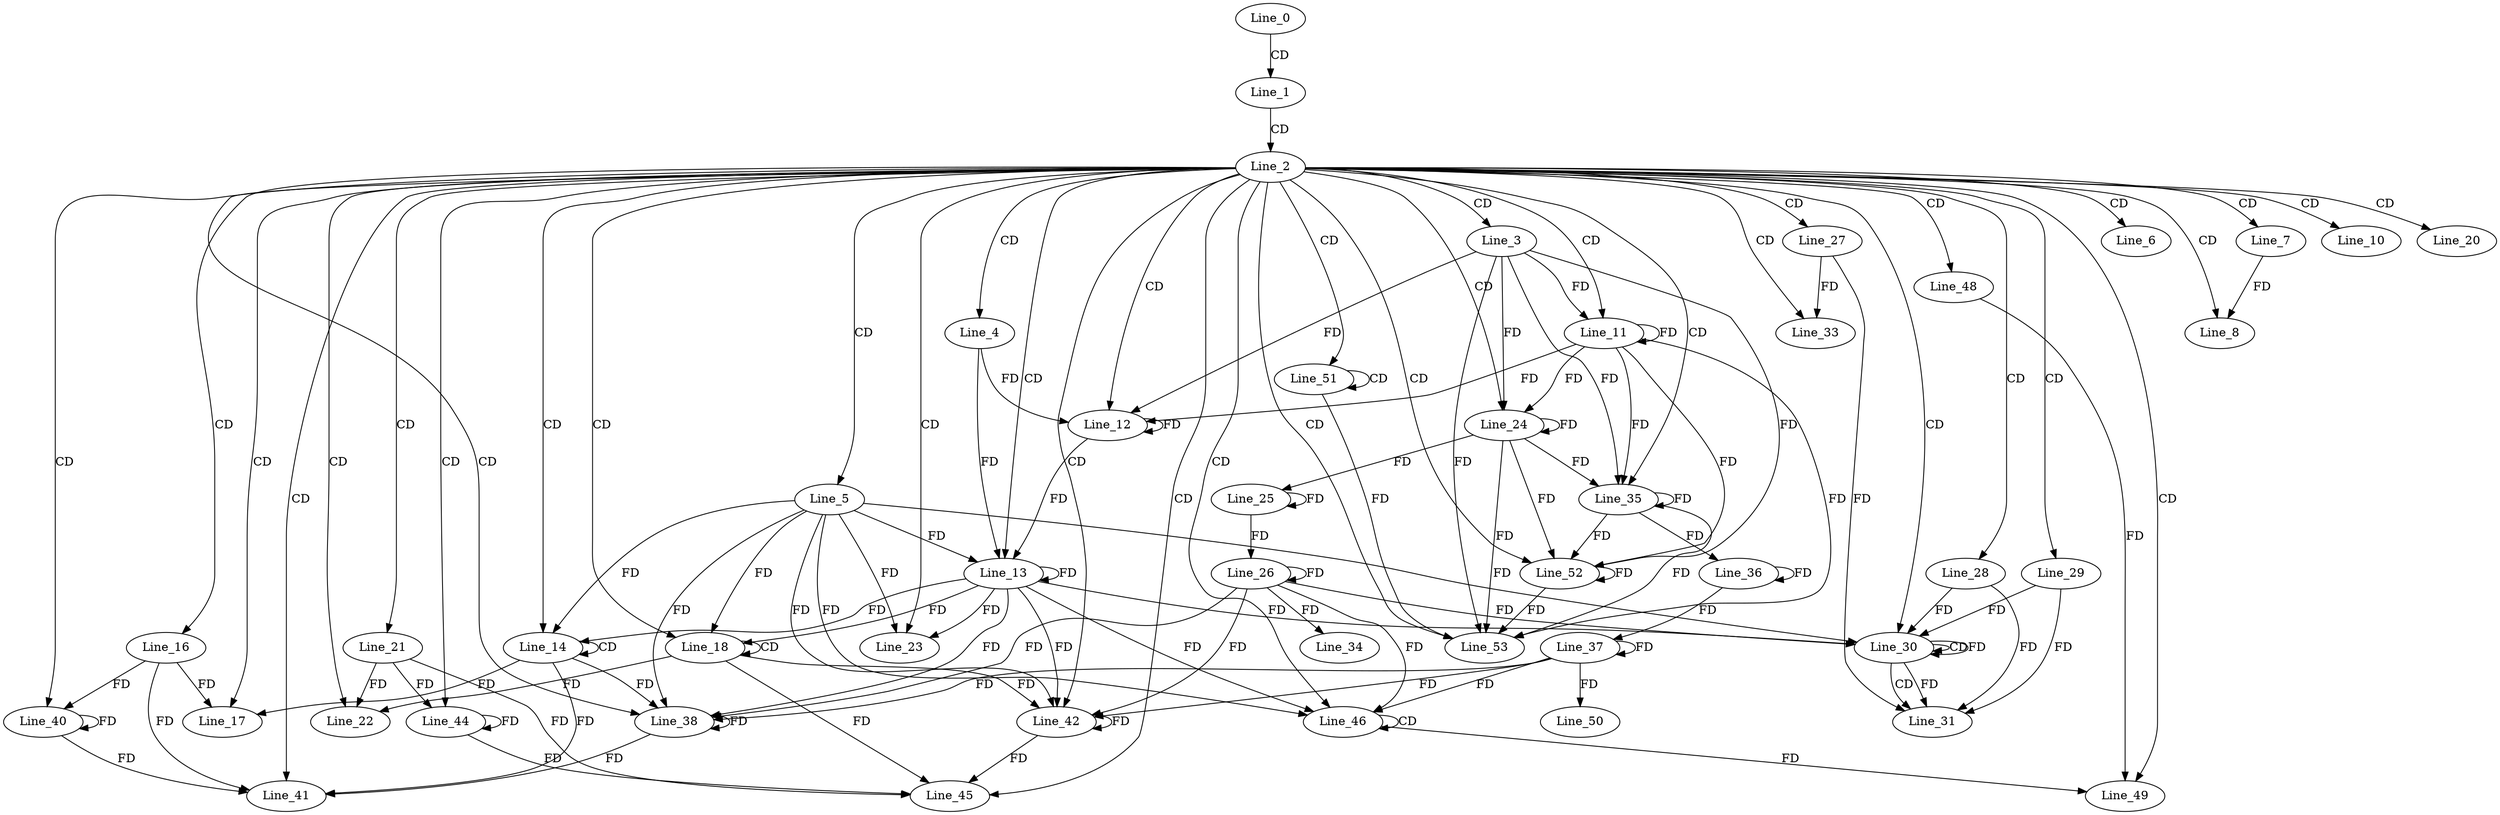 digraph G {
  Line_0;
  Line_1;
  Line_2;
  Line_3;
  Line_4;
  Line_5;
  Line_6;
  Line_7;
  Line_8;
  Line_10;
  Line_11;
  Line_11;
  Line_12;
  Line_12;
  Line_13;
  Line_13;
  Line_14;
  Line_14;
  Line_16;
  Line_17;
  Line_18;
  Line_18;
  Line_20;
  Line_21;
  Line_22;
  Line_23;
  Line_24;
  Line_24;
  Line_25;
  Line_25;
  Line_26;
  Line_26;
  Line_27;
  Line_28;
  Line_29;
  Line_30;
  Line_30;
  Line_30;
  Line_31;
  Line_33;
  Line_34;
  Line_35;
  Line_35;
  Line_36;
  Line_36;
  Line_37;
  Line_37;
  Line_38;
  Line_38;
  Line_40;
  Line_41;
  Line_42;
  Line_42;
  Line_44;
  Line_45;
  Line_46;
  Line_46;
  Line_48;
  Line_49;
  Line_50;
  Line_51;
  Line_51;
  Line_52;
  Line_52;
  Line_53;
  Line_0 -> Line_1 [ label="CD" ];
  Line_1 -> Line_2 [ label="CD" ];
  Line_2 -> Line_3 [ label="CD" ];
  Line_2 -> Line_4 [ label="CD" ];
  Line_2 -> Line_5 [ label="CD" ];
  Line_2 -> Line_6 [ label="CD" ];
  Line_2 -> Line_7 [ label="CD" ];
  Line_2 -> Line_8 [ label="CD" ];
  Line_7 -> Line_8 [ label="FD" ];
  Line_2 -> Line_10 [ label="CD" ];
  Line_2 -> Line_11 [ label="CD" ];
  Line_3 -> Line_11 [ label="FD" ];
  Line_11 -> Line_11 [ label="FD" ];
  Line_2 -> Line_12 [ label="CD" ];
  Line_4 -> Line_12 [ label="FD" ];
  Line_12 -> Line_12 [ label="FD" ];
  Line_3 -> Line_12 [ label="FD" ];
  Line_11 -> Line_12 [ label="FD" ];
  Line_2 -> Line_13 [ label="CD" ];
  Line_5 -> Line_13 [ label="FD" ];
  Line_13 -> Line_13 [ label="FD" ];
  Line_4 -> Line_13 [ label="FD" ];
  Line_12 -> Line_13 [ label="FD" ];
  Line_2 -> Line_14 [ label="CD" ];
  Line_14 -> Line_14 [ label="CD" ];
  Line_5 -> Line_14 [ label="FD" ];
  Line_13 -> Line_14 [ label="FD" ];
  Line_2 -> Line_16 [ label="CD" ];
  Line_2 -> Line_17 [ label="CD" ];
  Line_16 -> Line_17 [ label="FD" ];
  Line_14 -> Line_17 [ label="FD" ];
  Line_2 -> Line_18 [ label="CD" ];
  Line_18 -> Line_18 [ label="CD" ];
  Line_5 -> Line_18 [ label="FD" ];
  Line_13 -> Line_18 [ label="FD" ];
  Line_2 -> Line_20 [ label="CD" ];
  Line_2 -> Line_21 [ label="CD" ];
  Line_2 -> Line_22 [ label="CD" ];
  Line_21 -> Line_22 [ label="FD" ];
  Line_18 -> Line_22 [ label="FD" ];
  Line_2 -> Line_23 [ label="CD" ];
  Line_5 -> Line_23 [ label="FD" ];
  Line_13 -> Line_23 [ label="FD" ];
  Line_2 -> Line_24 [ label="CD" ];
  Line_3 -> Line_24 [ label="FD" ];
  Line_11 -> Line_24 [ label="FD" ];
  Line_24 -> Line_24 [ label="FD" ];
  Line_25 -> Line_25 [ label="FD" ];
  Line_24 -> Line_25 [ label="FD" ];
  Line_26 -> Line_26 [ label="FD" ];
  Line_25 -> Line_26 [ label="FD" ];
  Line_2 -> Line_27 [ label="CD" ];
  Line_2 -> Line_28 [ label="CD" ];
  Line_2 -> Line_29 [ label="CD" ];
  Line_2 -> Line_30 [ label="CD" ];
  Line_30 -> Line_30 [ label="CD" ];
  Line_30 -> Line_30 [ label="FD" ];
  Line_29 -> Line_30 [ label="FD" ];
  Line_5 -> Line_30 [ label="FD" ];
  Line_13 -> Line_30 [ label="FD" ];
  Line_26 -> Line_30 [ label="FD" ];
  Line_28 -> Line_30 [ label="FD" ];
  Line_30 -> Line_31 [ label="CD" ];
  Line_27 -> Line_31 [ label="FD" ];
  Line_28 -> Line_31 [ label="FD" ];
  Line_30 -> Line_31 [ label="FD" ];
  Line_29 -> Line_31 [ label="FD" ];
  Line_2 -> Line_33 [ label="CD" ];
  Line_27 -> Line_33 [ label="FD" ];
  Line_26 -> Line_34 [ label="FD" ];
  Line_2 -> Line_35 [ label="CD" ];
  Line_3 -> Line_35 [ label="FD" ];
  Line_11 -> Line_35 [ label="FD" ];
  Line_24 -> Line_35 [ label="FD" ];
  Line_35 -> Line_35 [ label="FD" ];
  Line_36 -> Line_36 [ label="FD" ];
  Line_35 -> Line_36 [ label="FD" ];
  Line_37 -> Line_37 [ label="FD" ];
  Line_36 -> Line_37 [ label="FD" ];
  Line_2 -> Line_38 [ label="CD" ];
  Line_14 -> Line_38 [ label="FD" ];
  Line_38 -> Line_38 [ label="FD" ];
  Line_5 -> Line_38 [ label="FD" ];
  Line_13 -> Line_38 [ label="FD" ];
  Line_26 -> Line_38 [ label="FD" ];
  Line_37 -> Line_38 [ label="FD" ];
  Line_2 -> Line_40 [ label="CD" ];
  Line_16 -> Line_40 [ label="FD" ];
  Line_40 -> Line_40 [ label="FD" ];
  Line_2 -> Line_41 [ label="CD" ];
  Line_16 -> Line_41 [ label="FD" ];
  Line_40 -> Line_41 [ label="FD" ];
  Line_14 -> Line_41 [ label="FD" ];
  Line_38 -> Line_41 [ label="FD" ];
  Line_2 -> Line_42 [ label="CD" ];
  Line_18 -> Line_42 [ label="FD" ];
  Line_42 -> Line_42 [ label="FD" ];
  Line_5 -> Line_42 [ label="FD" ];
  Line_13 -> Line_42 [ label="FD" ];
  Line_26 -> Line_42 [ label="FD" ];
  Line_37 -> Line_42 [ label="FD" ];
  Line_2 -> Line_44 [ label="CD" ];
  Line_21 -> Line_44 [ label="FD" ];
  Line_44 -> Line_44 [ label="FD" ];
  Line_2 -> Line_45 [ label="CD" ];
  Line_21 -> Line_45 [ label="FD" ];
  Line_44 -> Line_45 [ label="FD" ];
  Line_18 -> Line_45 [ label="FD" ];
  Line_42 -> Line_45 [ label="FD" ];
  Line_2 -> Line_46 [ label="CD" ];
  Line_46 -> Line_46 [ label="CD" ];
  Line_5 -> Line_46 [ label="FD" ];
  Line_13 -> Line_46 [ label="FD" ];
  Line_26 -> Line_46 [ label="FD" ];
  Line_37 -> Line_46 [ label="FD" ];
  Line_2 -> Line_48 [ label="CD" ];
  Line_2 -> Line_49 [ label="CD" ];
  Line_48 -> Line_49 [ label="FD" ];
  Line_46 -> Line_49 [ label="FD" ];
  Line_37 -> Line_50 [ label="FD" ];
  Line_2 -> Line_51 [ label="CD" ];
  Line_51 -> Line_51 [ label="CD" ];
  Line_2 -> Line_52 [ label="CD" ];
  Line_3 -> Line_52 [ label="FD" ];
  Line_11 -> Line_52 [ label="FD" ];
  Line_24 -> Line_52 [ label="FD" ];
  Line_35 -> Line_52 [ label="FD" ];
  Line_52 -> Line_52 [ label="FD" ];
  Line_2 -> Line_53 [ label="CD" ];
  Line_51 -> Line_53 [ label="FD" ];
  Line_3 -> Line_53 [ label="FD" ];
  Line_11 -> Line_53 [ label="FD" ];
  Line_24 -> Line_53 [ label="FD" ];
  Line_35 -> Line_53 [ label="FD" ];
  Line_52 -> Line_53 [ label="FD" ];
}
